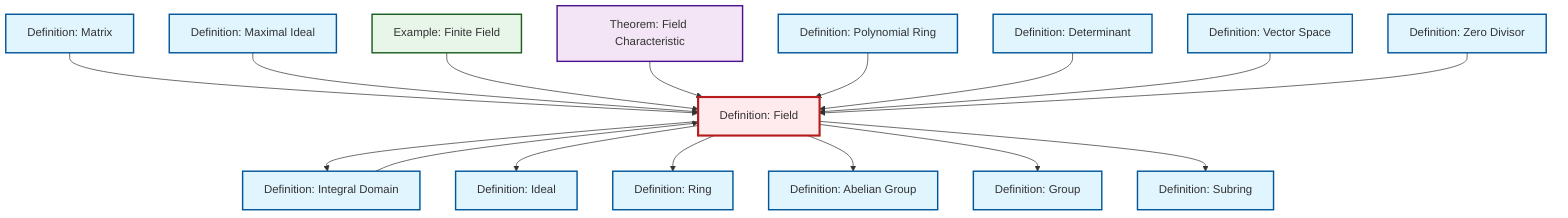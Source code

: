 graph TD
    classDef definition fill:#e1f5fe,stroke:#01579b,stroke-width:2px
    classDef theorem fill:#f3e5f5,stroke:#4a148c,stroke-width:2px
    classDef axiom fill:#fff3e0,stroke:#e65100,stroke-width:2px
    classDef example fill:#e8f5e9,stroke:#1b5e20,stroke-width:2px
    classDef current fill:#ffebee,stroke:#b71c1c,stroke-width:3px
    def-determinant["Definition: Determinant"]:::definition
    def-ring["Definition: Ring"]:::definition
    def-subring["Definition: Subring"]:::definition
    ex-finite-field["Example: Finite Field"]:::example
    def-polynomial-ring["Definition: Polynomial Ring"]:::definition
    def-matrix["Definition: Matrix"]:::definition
    thm-field-characteristic["Theorem: Field Characteristic"]:::theorem
    def-maximal-ideal["Definition: Maximal Ideal"]:::definition
    def-integral-domain["Definition: Integral Domain"]:::definition
    def-abelian-group["Definition: Abelian Group"]:::definition
    def-zero-divisor["Definition: Zero Divisor"]:::definition
    def-ideal["Definition: Ideal"]:::definition
    def-group["Definition: Group"]:::definition
    def-field["Definition: Field"]:::definition
    def-vector-space["Definition: Vector Space"]:::definition
    def-matrix --> def-field
    def-integral-domain --> def-field
    def-maximal-ideal --> def-field
    def-field --> def-integral-domain
    ex-finite-field --> def-field
    thm-field-characteristic --> def-field
    def-field --> def-ideal
    def-polynomial-ring --> def-field
    def-determinant --> def-field
    def-vector-space --> def-field
    def-field --> def-ring
    def-field --> def-abelian-group
    def-field --> def-group
    def-field --> def-subring
    def-zero-divisor --> def-field
    class def-field current
